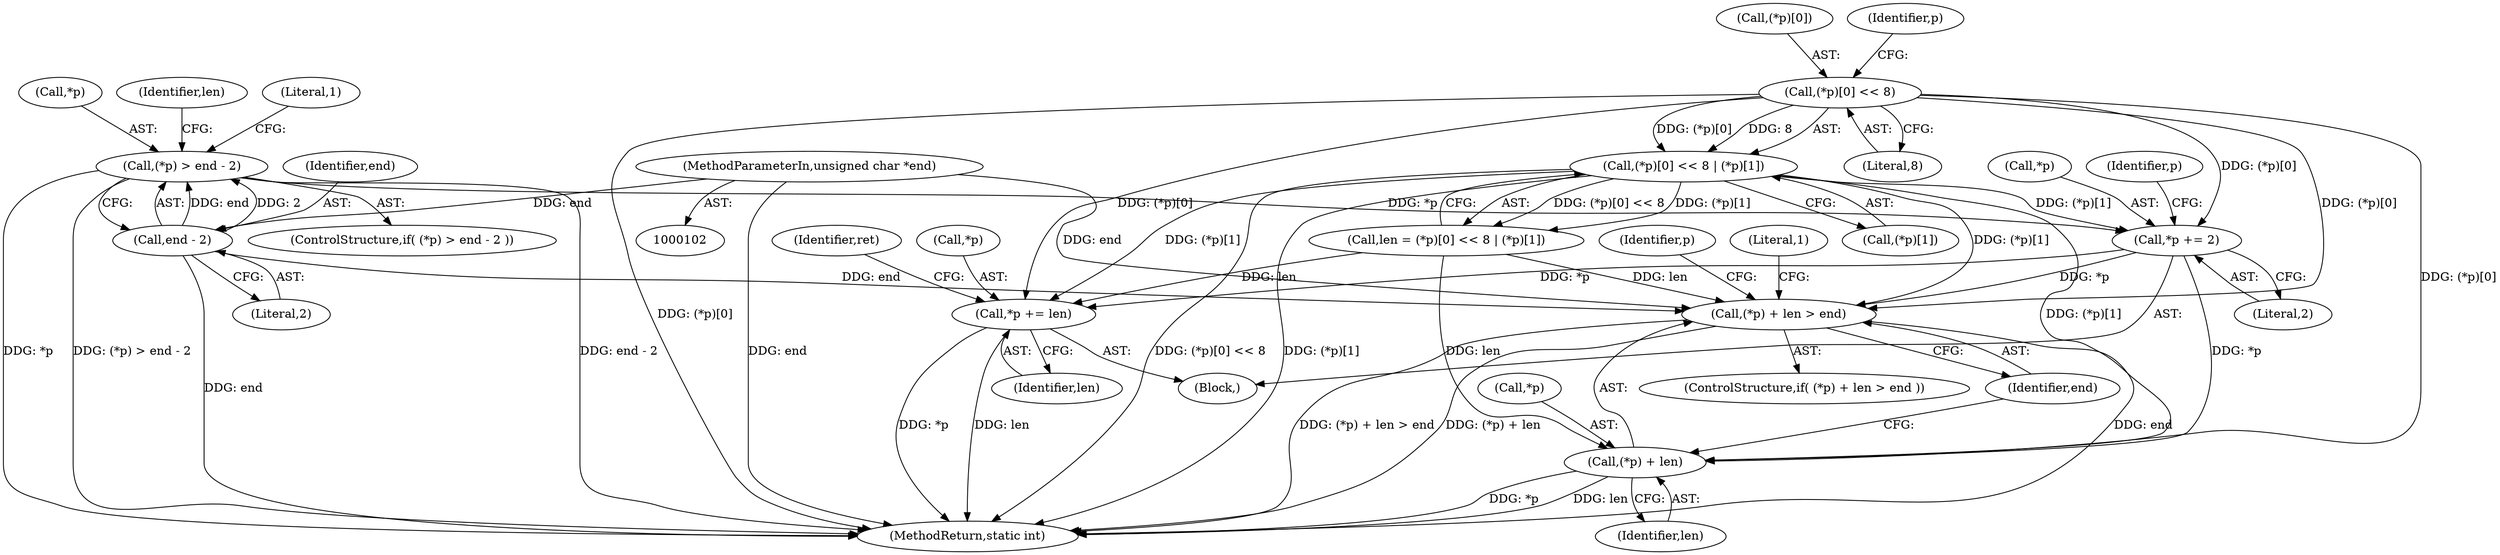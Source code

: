 digraph "0_mbedtls_740b218386083dc708ce98ccc94a63a95cd5629e@pointer" {
"1000141" [label="(Call,*p += 2)"];
"1000116" [label="(Call,(*p) > end - 2)"];
"1000119" [label="(Call,end - 2)"];
"1000105" [label="(MethodParameterIn,unsigned char *end)"];
"1000131" [label="(Call,(*p)[0] << 8)"];
"1000130" [label="(Call,(*p)[0] << 8 | (*p)[1])"];
"1000146" [label="(Call,(*p) + len > end)"];
"1000147" [label="(Call,(*p) + len)"];
"1000158" [label="(Call,*p += len)"];
"1000159" [label="(Call,*p)"];
"1000128" [label="(Call,len = (*p)[0] << 8 | (*p)[1])"];
"1000137" [label="(Call,(*p)[1])"];
"1000158" [label="(Call,*p += len)"];
"1000142" [label="(Call,*p)"];
"1000163" [label="(Identifier,ret)"];
"1000151" [label="(Identifier,end)"];
"1000106" [label="(Block,)"];
"1000147" [label="(Call,(*p) + len)"];
"1000119" [label="(Call,end - 2)"];
"1000116" [label="(Call,(*p) > end - 2)"];
"1000130" [label="(Call,(*p)[0] << 8 | (*p)[1])"];
"1000124" [label="(Literal,1)"];
"1000131" [label="(Call,(*p)[0] << 8)"];
"1000160" [label="(Identifier,p)"];
"1000132" [label="(Call,(*p)[0])"];
"1000154" [label="(Literal,1)"];
"1000161" [label="(Identifier,len)"];
"1000141" [label="(Call,*p += 2)"];
"1000120" [label="(Identifier,end)"];
"1000115" [label="(ControlStructure,if( (*p) > end - 2 ))"];
"1000139" [label="(Identifier,p)"];
"1000149" [label="(Identifier,p)"];
"1000145" [label="(ControlStructure,if( (*p) + len > end ))"];
"1000105" [label="(MethodParameterIn,unsigned char *end)"];
"1000136" [label="(Literal,8)"];
"1000117" [label="(Call,*p)"];
"1000121" [label="(Literal,2)"];
"1000129" [label="(Identifier,len)"];
"1000144" [label="(Literal,2)"];
"1000150" [label="(Identifier,len)"];
"1000146" [label="(Call,(*p) + len > end)"];
"1000167" [label="(MethodReturn,static int)"];
"1000148" [label="(Call,*p)"];
"1000141" -> "1000106"  [label="AST: "];
"1000141" -> "1000144"  [label="CFG: "];
"1000142" -> "1000141"  [label="AST: "];
"1000144" -> "1000141"  [label="AST: "];
"1000149" -> "1000141"  [label="CFG: "];
"1000116" -> "1000141"  [label="DDG: *p"];
"1000131" -> "1000141"  [label="DDG: (*p)[0]"];
"1000130" -> "1000141"  [label="DDG: (*p)[1]"];
"1000141" -> "1000146"  [label="DDG: *p"];
"1000141" -> "1000147"  [label="DDG: *p"];
"1000141" -> "1000158"  [label="DDG: *p"];
"1000116" -> "1000115"  [label="AST: "];
"1000116" -> "1000119"  [label="CFG: "];
"1000117" -> "1000116"  [label="AST: "];
"1000119" -> "1000116"  [label="AST: "];
"1000124" -> "1000116"  [label="CFG: "];
"1000129" -> "1000116"  [label="CFG: "];
"1000116" -> "1000167"  [label="DDG: end - 2"];
"1000116" -> "1000167"  [label="DDG: *p"];
"1000116" -> "1000167"  [label="DDG: (*p) > end - 2"];
"1000119" -> "1000116"  [label="DDG: end"];
"1000119" -> "1000116"  [label="DDG: 2"];
"1000119" -> "1000121"  [label="CFG: "];
"1000120" -> "1000119"  [label="AST: "];
"1000121" -> "1000119"  [label="AST: "];
"1000119" -> "1000167"  [label="DDG: end"];
"1000105" -> "1000119"  [label="DDG: end"];
"1000119" -> "1000146"  [label="DDG: end"];
"1000105" -> "1000102"  [label="AST: "];
"1000105" -> "1000167"  [label="DDG: end"];
"1000105" -> "1000146"  [label="DDG: end"];
"1000131" -> "1000130"  [label="AST: "];
"1000131" -> "1000136"  [label="CFG: "];
"1000132" -> "1000131"  [label="AST: "];
"1000136" -> "1000131"  [label="AST: "];
"1000139" -> "1000131"  [label="CFG: "];
"1000131" -> "1000167"  [label="DDG: (*p)[0]"];
"1000131" -> "1000130"  [label="DDG: (*p)[0]"];
"1000131" -> "1000130"  [label="DDG: 8"];
"1000131" -> "1000146"  [label="DDG: (*p)[0]"];
"1000131" -> "1000147"  [label="DDG: (*p)[0]"];
"1000131" -> "1000158"  [label="DDG: (*p)[0]"];
"1000130" -> "1000128"  [label="AST: "];
"1000130" -> "1000137"  [label="CFG: "];
"1000137" -> "1000130"  [label="AST: "];
"1000128" -> "1000130"  [label="CFG: "];
"1000130" -> "1000167"  [label="DDG: (*p)[0] << 8"];
"1000130" -> "1000167"  [label="DDG: (*p)[1]"];
"1000130" -> "1000128"  [label="DDG: (*p)[0] << 8"];
"1000130" -> "1000128"  [label="DDG: (*p)[1]"];
"1000130" -> "1000146"  [label="DDG: (*p)[1]"];
"1000130" -> "1000147"  [label="DDG: (*p)[1]"];
"1000130" -> "1000158"  [label="DDG: (*p)[1]"];
"1000146" -> "1000145"  [label="AST: "];
"1000146" -> "1000151"  [label="CFG: "];
"1000147" -> "1000146"  [label="AST: "];
"1000151" -> "1000146"  [label="AST: "];
"1000154" -> "1000146"  [label="CFG: "];
"1000160" -> "1000146"  [label="CFG: "];
"1000146" -> "1000167"  [label="DDG: end"];
"1000146" -> "1000167"  [label="DDG: (*p) + len > end"];
"1000146" -> "1000167"  [label="DDG: (*p) + len"];
"1000128" -> "1000146"  [label="DDG: len"];
"1000147" -> "1000150"  [label="CFG: "];
"1000148" -> "1000147"  [label="AST: "];
"1000150" -> "1000147"  [label="AST: "];
"1000151" -> "1000147"  [label="CFG: "];
"1000147" -> "1000167"  [label="DDG: *p"];
"1000147" -> "1000167"  [label="DDG: len"];
"1000128" -> "1000147"  [label="DDG: len"];
"1000158" -> "1000106"  [label="AST: "];
"1000158" -> "1000161"  [label="CFG: "];
"1000159" -> "1000158"  [label="AST: "];
"1000161" -> "1000158"  [label="AST: "];
"1000163" -> "1000158"  [label="CFG: "];
"1000158" -> "1000167"  [label="DDG: *p"];
"1000158" -> "1000167"  [label="DDG: len"];
"1000128" -> "1000158"  [label="DDG: len"];
}
